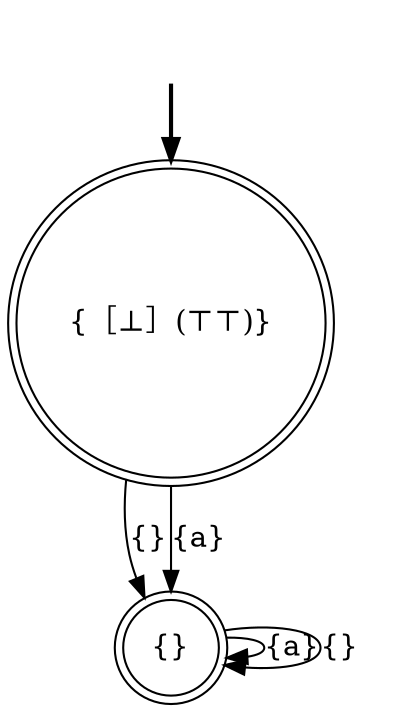 digraph {
	fake0 [style=invisible]
	"{}" [shape=doublecircle]
	"{［⊥］(⊤⊤)}" [root=true shape=doublecircle]
	fake0 -> "{［⊥］(⊤⊤)}" [style=bold]
	"{［⊥］(⊤⊤)}" -> "{}" [label="{}"]
	"{}" -> "{}" [label="{a}"]
	"{}" -> "{}" [label="{}"]
	"{［⊥］(⊤⊤)}" -> "{}" [label="{a}"]
}
